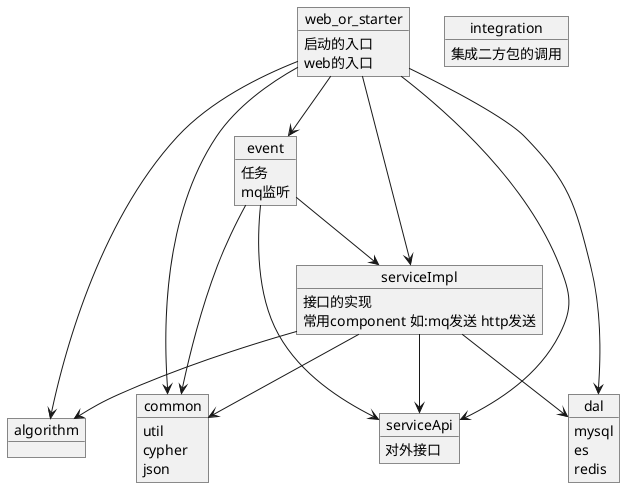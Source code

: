 @startuml
object algorithm
object integration{
    集成二方包的调用
}
object common{
util
cypher
json
}
object event{
任务
mq监听
}
object serviceApi{
对外接口
}
object serviceImpl{
接口的实现
常用component 如:mq发送 http发送
}
object dal{
mysql
es
redis
}
object web_or_starter{
启动的入口
web的入口
}

web_or_starter --> dal
web_or_starter --> serviceApi
web_or_starter --> serviceImpl
web_or_starter --> event
web_or_starter --> common
web_or_starter --> algorithm

serviceImpl --> serviceApi
serviceImpl --> dal
serviceImpl --> common
serviceImpl --> algorithm

event --> serviceApi
event --> serviceImpl
event --> common


@enduml
